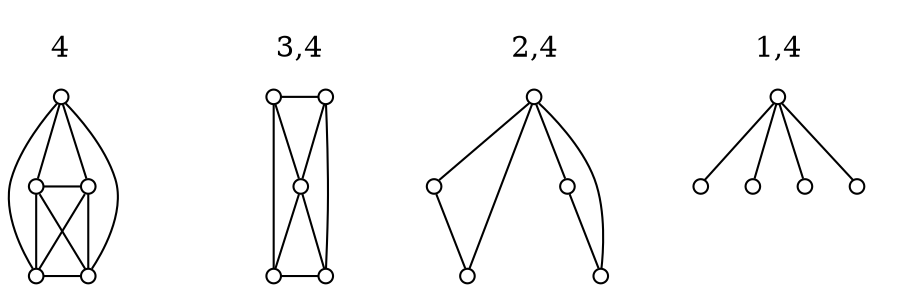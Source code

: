 strict graph  {
    node [shape=circle, width=0.1, height=0.1; label=""]
	graph [style=filled, color=white];
    subgraph cluster_g4 {
        label="4"
        g4_a -- g4_b;
        g4_a -- g4_c;
        g4_a -- g4_d;
        g4_a -- g4_e;
        g4_b -- g4_c;
        g4_b -- g4_d;
        g4_b -- g4_e;
        g4_c -- g4_d;
        g4_c -- g4_e;
        g4_d -- g4_e;
    }
    subgraph cluster_g3_4 {
        label="3,4"
        g3_4_a -- g3_4_b;
        g3_4_a -- g3_4_c;
        g3_4_a -- g3_4_d;
        g3_4_b -- g3_4_c;
        g3_4_b -- g3_4_e;
        g3_4_c -- g3_4_d;
        g3_4_c -- g3_4_e;
        g3_4_d -- g3_4_e;
        { rank = same; g3_4_a, g3_4_b; }
    }
    subgraph cluster_g2_4 {
        label="2,4"
        g2_4_a -- g2_4_b;
        g2_4_a -- g2_4_c;
        g2_4_a -- g2_4_e;
        g2_4_a -- g2_4_d;
        g2_4_b -- g2_4_d;
        g2_4_c -- g2_4_e;
    }
    subgraph cluster_g1_4 {
        label="1,4"
        g1_4_a -- g1_4_b;
        g1_4_a -- g1_4_c;
        g1_4_a -- g1_4_d;
        g1_4_a -- g1_4_e;
    }
    {rank = same;
        g4_b, g4_e;
        g2_4_b, g2_4_c;
        g2_4_b, g2_4_c
    }
    {rank = same;
        g4_c, g4_d;
        g3_4_d, g3_4_e;
        g2_4_d, g2_4_e;
        g2_4_d, g2_4_e
    }

}
